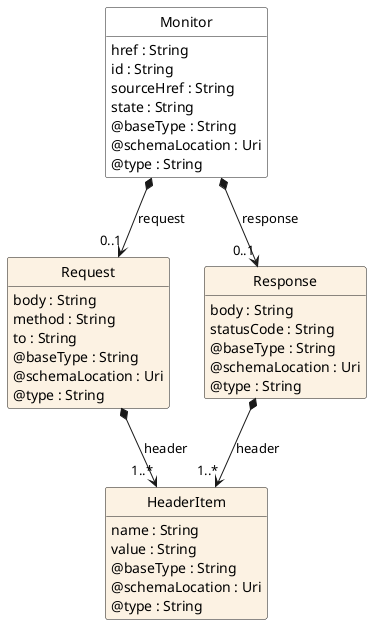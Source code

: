 @startuml
hide circle
hide methods
hide stereotype
show <<Enumeration>> stereotype
skinparam class {
   BackgroundColor<<Enumeration>> #E6F5F7
   BackgroundColor<<Ref>> #FFFFE0
   BackgroundColor<<Pivot>> #FFFFFFF
   BackgroundColor #FCF2E3
}

class Monitor  <<Pivot>> {
    href : String
    id : String
    sourceHref : String
    state : String
    @baseType : String
    @schemaLocation : Uri
    @type : String
}

class Request  {
    body : String
    method : String
    to : String
    @baseType : String
    @schemaLocation : Uri
    @type : String
}

class HeaderItem  {
    name : String
    value : String
    @baseType : String
    @schemaLocation : Uri
    @type : String
}

class Response  {
    body : String
    statusCode : String
    @baseType : String
    @schemaLocation : Uri
    @type : String
}

Monitor *-->  "0..1" Response : response

Monitor *-->  "0..1" Request : request

Request *-->  "1..*" HeaderItem : header

Response *-->  "1..*" HeaderItem : header

@enduml